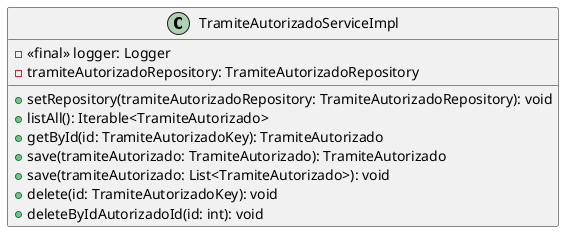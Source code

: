 @startuml TramiteAutorizadoServiceImpl

class TramiteAutorizadoServiceImpl{
 -<<final>> logger: Logger
 -tramiteAutorizadoRepository: TramiteAutorizadoRepository
 +setRepository(tramiteAutorizadoRepository: TramiteAutorizadoRepository): void
 +listAll(): Iterable<TramiteAutorizado>
 +getById(id: TramiteAutorizadoKey): TramiteAutorizado
 +save(tramiteAutorizado: TramiteAutorizado): TramiteAutorizado
 +save(tramiteAutorizado: List<TramiteAutorizado>): void
 +delete(id: TramiteAutorizadoKey): void
 +deleteByIdAutorizadoId(id: int): void
}

@enduml